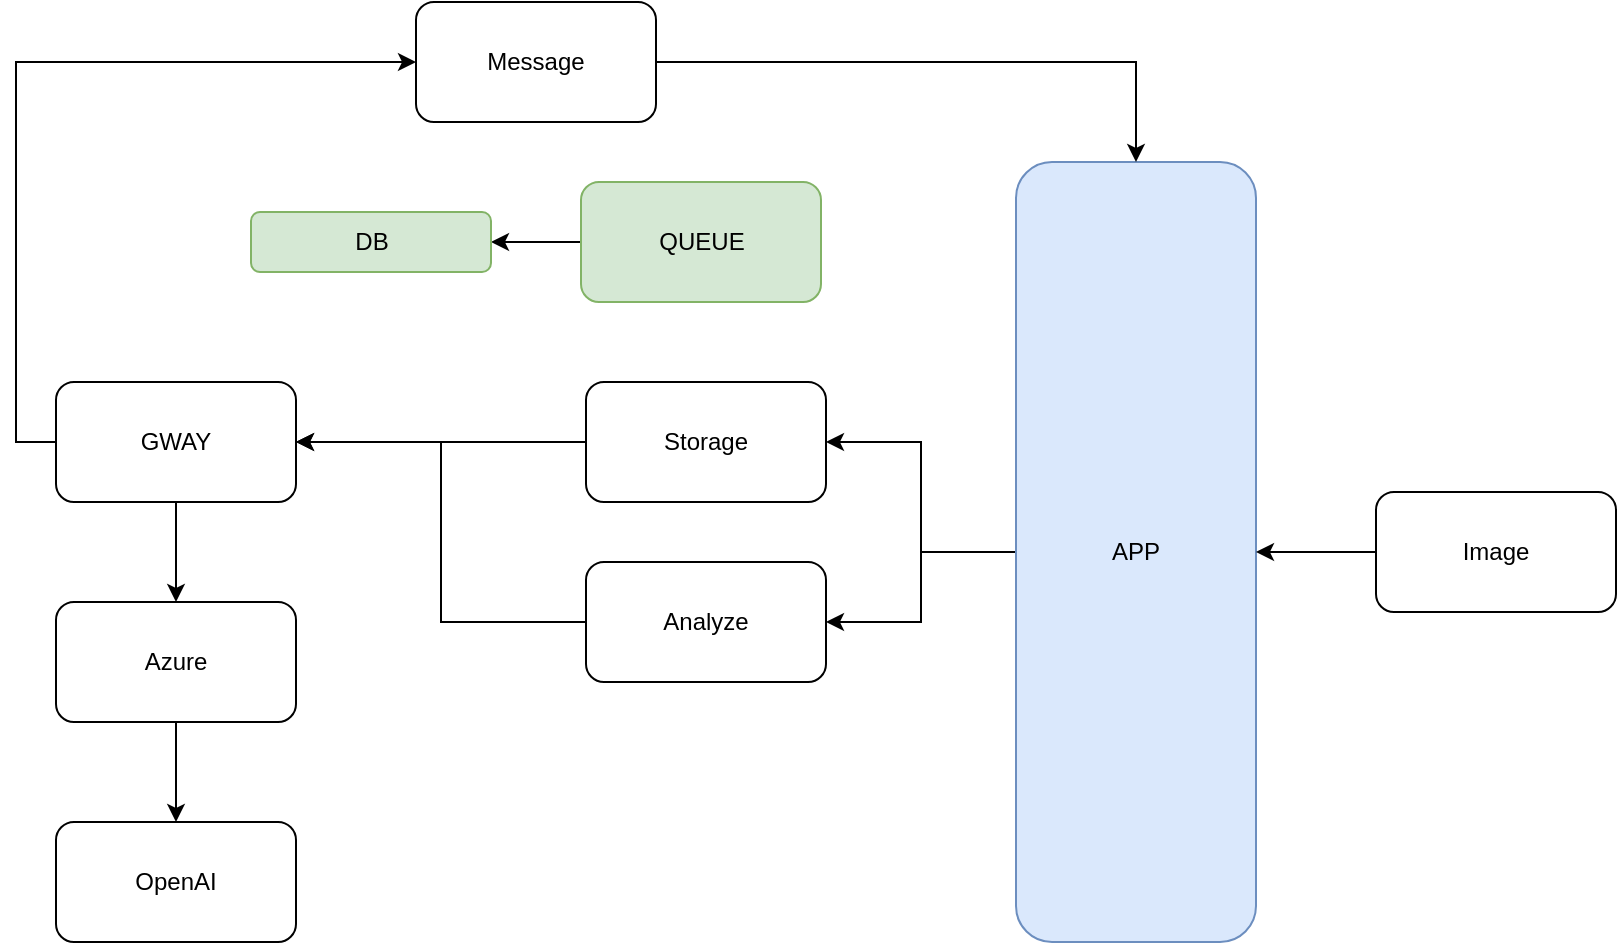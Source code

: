 <mxfile version="24.8.4">
  <diagram name="Page-1" id="5yVlHun-3chO63fxTbM6">
    <mxGraphModel dx="1260" dy="695" grid="1" gridSize="10" guides="1" tooltips="1" connect="1" arrows="1" fold="1" page="1" pageScale="1" pageWidth="850" pageHeight="1100" math="0" shadow="0">
      <root>
        <mxCell id="0" />
        <mxCell id="1" parent="0" />
        <mxCell id="2-yVBEwC3tpA_ouxXD8Q-10" style="edgeStyle=orthogonalEdgeStyle;rounded=0;orthogonalLoop=1;jettySize=auto;html=1;entryX=1;entryY=0.5;entryDx=0;entryDy=0;" edge="1" parent="1" source="2-yVBEwC3tpA_ouxXD8Q-1" target="2-yVBEwC3tpA_ouxXD8Q-8">
          <mxGeometry relative="1" as="geometry" />
        </mxCell>
        <mxCell id="2-yVBEwC3tpA_ouxXD8Q-12" style="edgeStyle=orthogonalEdgeStyle;rounded=0;orthogonalLoop=1;jettySize=auto;html=1;entryX=1;entryY=0.5;entryDx=0;entryDy=0;" edge="1" parent="1" source="2-yVBEwC3tpA_ouxXD8Q-1" target="2-yVBEwC3tpA_ouxXD8Q-11">
          <mxGeometry relative="1" as="geometry" />
        </mxCell>
        <mxCell id="2-yVBEwC3tpA_ouxXD8Q-1" value="APP" style="rounded=1;whiteSpace=wrap;html=1;fillColor=#dae8fc;strokeColor=#6c8ebf;" vertex="1" parent="1">
          <mxGeometry x="520" y="110" width="120" height="390" as="geometry" />
        </mxCell>
        <mxCell id="2-yVBEwC3tpA_ouxXD8Q-15" value="" style="edgeStyle=orthogonalEdgeStyle;rounded=0;orthogonalLoop=1;jettySize=auto;html=1;" edge="1" parent="1" source="2-yVBEwC3tpA_ouxXD8Q-3" target="2-yVBEwC3tpA_ouxXD8Q-4">
          <mxGeometry relative="1" as="geometry" />
        </mxCell>
        <mxCell id="2-yVBEwC3tpA_ouxXD8Q-3" value="Azure" style="rounded=1;whiteSpace=wrap;html=1;" vertex="1" parent="1">
          <mxGeometry x="40" y="330" width="120" height="60" as="geometry" />
        </mxCell>
        <mxCell id="2-yVBEwC3tpA_ouxXD8Q-4" value="OpenAI" style="rounded=1;whiteSpace=wrap;html=1;" vertex="1" parent="1">
          <mxGeometry x="40" y="440" width="120" height="60" as="geometry" />
        </mxCell>
        <mxCell id="2-yVBEwC3tpA_ouxXD8Q-14" style="edgeStyle=orthogonalEdgeStyle;rounded=0;orthogonalLoop=1;jettySize=auto;html=1;" edge="1" parent="1" source="2-yVBEwC3tpA_ouxXD8Q-5" target="2-yVBEwC3tpA_ouxXD8Q-3">
          <mxGeometry relative="1" as="geometry" />
        </mxCell>
        <mxCell id="2-yVBEwC3tpA_ouxXD8Q-21" style="edgeStyle=orthogonalEdgeStyle;rounded=0;orthogonalLoop=1;jettySize=auto;html=1;entryX=0;entryY=0.5;entryDx=0;entryDy=0;exitX=0;exitY=0.5;exitDx=0;exitDy=0;" edge="1" parent="1" source="2-yVBEwC3tpA_ouxXD8Q-5" target="2-yVBEwC3tpA_ouxXD8Q-19">
          <mxGeometry relative="1" as="geometry" />
        </mxCell>
        <mxCell id="2-yVBEwC3tpA_ouxXD8Q-5" value="GWAY" style="rounded=1;whiteSpace=wrap;html=1;" vertex="1" parent="1">
          <mxGeometry x="40" y="220" width="120" height="60" as="geometry" />
        </mxCell>
        <mxCell id="2-yVBEwC3tpA_ouxXD8Q-7" style="edgeStyle=orthogonalEdgeStyle;rounded=0;orthogonalLoop=1;jettySize=auto;html=1;entryX=1;entryY=0.5;entryDx=0;entryDy=0;" edge="1" parent="1" source="2-yVBEwC3tpA_ouxXD8Q-6" target="2-yVBEwC3tpA_ouxXD8Q-1">
          <mxGeometry relative="1" as="geometry" />
        </mxCell>
        <mxCell id="2-yVBEwC3tpA_ouxXD8Q-6" value="Image" style="rounded=1;whiteSpace=wrap;html=1;" vertex="1" parent="1">
          <mxGeometry x="700" y="275" width="120" height="60" as="geometry" />
        </mxCell>
        <mxCell id="2-yVBEwC3tpA_ouxXD8Q-9" style="edgeStyle=orthogonalEdgeStyle;rounded=0;orthogonalLoop=1;jettySize=auto;html=1;" edge="1" parent="1" source="2-yVBEwC3tpA_ouxXD8Q-8" target="2-yVBEwC3tpA_ouxXD8Q-5">
          <mxGeometry relative="1" as="geometry" />
        </mxCell>
        <mxCell id="2-yVBEwC3tpA_ouxXD8Q-8" value="Storage" style="rounded=1;whiteSpace=wrap;html=1;" vertex="1" parent="1">
          <mxGeometry x="305" y="220" width="120" height="60" as="geometry" />
        </mxCell>
        <mxCell id="2-yVBEwC3tpA_ouxXD8Q-13" style="edgeStyle=orthogonalEdgeStyle;rounded=0;orthogonalLoop=1;jettySize=auto;html=1;entryX=1;entryY=0.5;entryDx=0;entryDy=0;" edge="1" parent="1" source="2-yVBEwC3tpA_ouxXD8Q-11" target="2-yVBEwC3tpA_ouxXD8Q-5">
          <mxGeometry relative="1" as="geometry" />
        </mxCell>
        <mxCell id="2-yVBEwC3tpA_ouxXD8Q-11" value="Analyze" style="rounded=1;whiteSpace=wrap;html=1;" vertex="1" parent="1">
          <mxGeometry x="305" y="310" width="120" height="60" as="geometry" />
        </mxCell>
        <mxCell id="2-yVBEwC3tpA_ouxXD8Q-18" style="edgeStyle=orthogonalEdgeStyle;rounded=0;orthogonalLoop=1;jettySize=auto;html=1;entryX=1;entryY=0.5;entryDx=0;entryDy=0;" edge="1" parent="1" source="2-yVBEwC3tpA_ouxXD8Q-16" target="2-yVBEwC3tpA_ouxXD8Q-17">
          <mxGeometry relative="1" as="geometry" />
        </mxCell>
        <mxCell id="2-yVBEwC3tpA_ouxXD8Q-16" value="QUEUE" style="rounded=1;whiteSpace=wrap;html=1;fillColor=#d5e8d4;strokeColor=#82b366;" vertex="1" parent="1">
          <mxGeometry x="302.5" y="120" width="120" height="60" as="geometry" />
        </mxCell>
        <mxCell id="2-yVBEwC3tpA_ouxXD8Q-17" value="DB" style="rounded=1;whiteSpace=wrap;html=1;fillColor=#d5e8d4;strokeColor=#82b366;" vertex="1" parent="1">
          <mxGeometry x="137.5" y="135" width="120" height="30" as="geometry" />
        </mxCell>
        <mxCell id="2-yVBEwC3tpA_ouxXD8Q-20" style="edgeStyle=orthogonalEdgeStyle;rounded=0;orthogonalLoop=1;jettySize=auto;html=1;entryX=0.5;entryY=0;entryDx=0;entryDy=0;" edge="1" parent="1" source="2-yVBEwC3tpA_ouxXD8Q-19" target="2-yVBEwC3tpA_ouxXD8Q-1">
          <mxGeometry relative="1" as="geometry" />
        </mxCell>
        <mxCell id="2-yVBEwC3tpA_ouxXD8Q-19" value="Message" style="rounded=1;whiteSpace=wrap;html=1;" vertex="1" parent="1">
          <mxGeometry x="220" y="30" width="120" height="60" as="geometry" />
        </mxCell>
      </root>
    </mxGraphModel>
  </diagram>
</mxfile>
